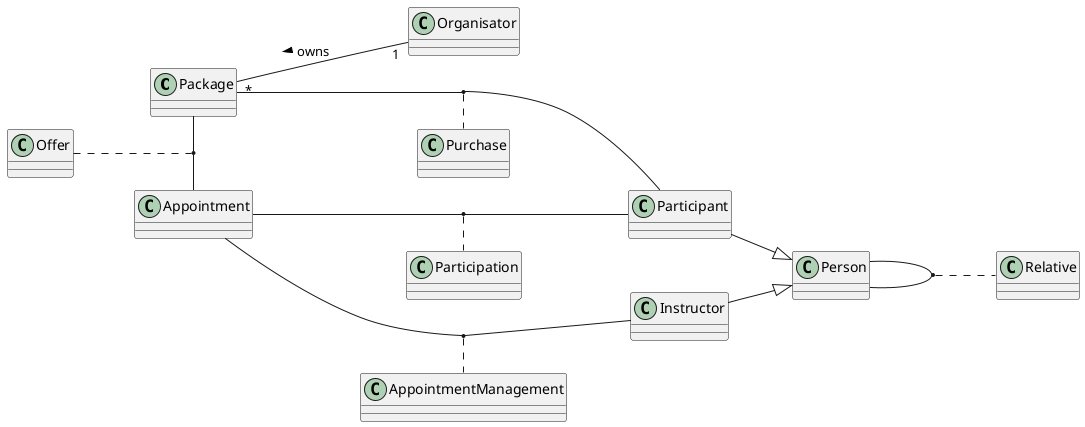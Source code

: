 @startuml
left to right direction

class Package {
}

class Appointment {
}

class Participant {
}

class Organisator {
}

class Instructor {
}

class Person {
}

Package -left- Appointment
Package "*"--"1" Organisator: < owns
Instructor --|> Person
Participant --|> Person
Offer .. (Package, Appointment)
(Appointment, Instructor) .. AppointmentManagement
(Appointment, Participant) .. Participation
(Package, Participant) .. Purchase
(Person, Person) .. Relative

@enduml